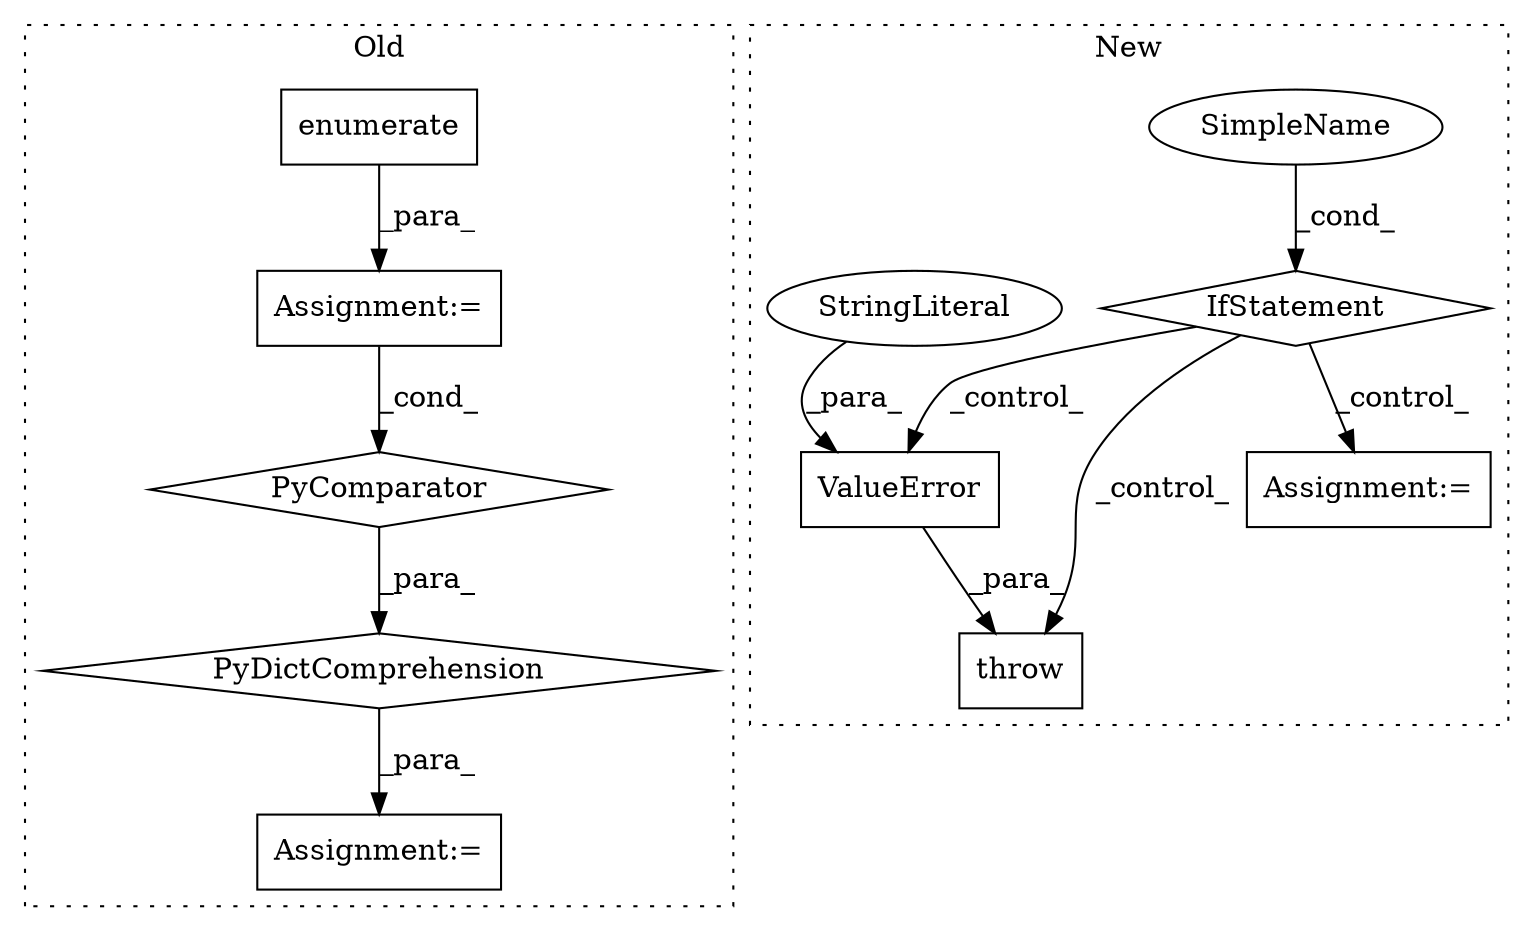 digraph G {
subgraph cluster0 {
1 [label="enumerate" a="32" s="3231,3282" l="10,1" shape="box"];
6 [label="Assignment:=" a="7" s="3222" l="70" shape="box"];
9 [label="PyDictComprehension" a="110" s="3128" l="172" shape="diamond"];
10 [label="PyComparator" a="113" s="3222" l="70" shape="diamond"];
11 [label="Assignment:=" a="7" s="3114" l="14" shape="box"];
label = "Old";
style="dotted";
}
subgraph cluster1 {
2 [label="ValueError" a="32" s="3336,3384" l="11,1" shape="box"];
3 [label="throw" a="53" s="3330" l="6" shape="box"];
4 [label="SimpleName" a="42" s="" l="" shape="ellipse"];
5 [label="IfStatement" a="25" s="3295,3318" l="4,2" shape="diamond"];
7 [label="StringLiteral" a="45" s="3347" l="37" shape="ellipse"];
8 [label="Assignment:=" a="7" s="3416" l="1" shape="box"];
label = "New";
style="dotted";
}
1 -> 6 [label="_para_"];
2 -> 3 [label="_para_"];
4 -> 5 [label="_cond_"];
5 -> 3 [label="_control_"];
5 -> 2 [label="_control_"];
5 -> 8 [label="_control_"];
6 -> 10 [label="_cond_"];
7 -> 2 [label="_para_"];
9 -> 11 [label="_para_"];
10 -> 9 [label="_para_"];
}